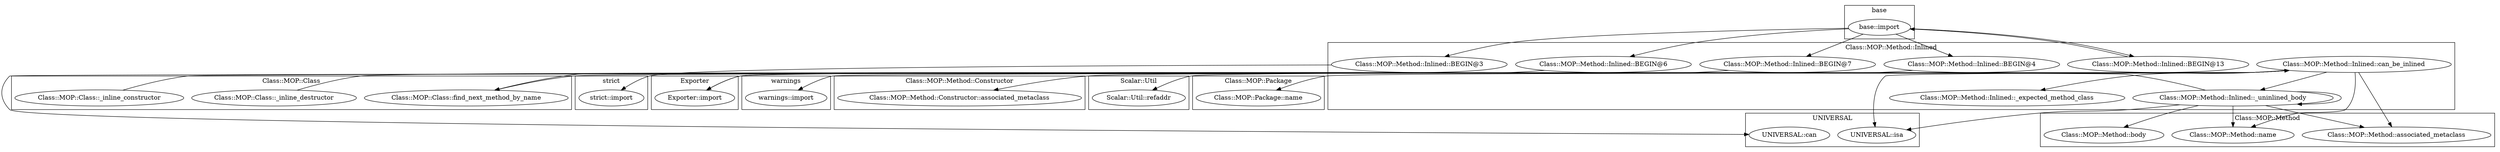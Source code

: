 digraph {
graph [overlap=false]
subgraph cluster_warnings {
	label="warnings";
	"warnings::import";
}
subgraph cluster_base {
	label="base";
	"base::import";
}
subgraph cluster_strict {
	label="strict";
	"strict::import";
}
subgraph cluster_Class_MOP_Class {
	label="Class::MOP::Class";
	"Class::MOP::Class::find_next_method_by_name";
	"Class::MOP::Class::_inline_destructor";
	"Class::MOP::Class::_inline_constructor";
}
subgraph cluster_Class_MOP_Method_Inlined {
	label="Class::MOP::Method::Inlined";
	"Class::MOP::Method::Inlined::BEGIN@3";
	"Class::MOP::Method::Inlined::BEGIN@6";
	"Class::MOP::Method::Inlined::BEGIN@7";
	"Class::MOP::Method::Inlined::BEGIN@13";
	"Class::MOP::Method::Inlined::_expected_method_class";
	"Class::MOP::Method::Inlined::BEGIN@4";
	"Class::MOP::Method::Inlined::_uninlined_body";
	"Class::MOP::Method::Inlined::can_be_inlined";
}
subgraph cluster_Class_MOP_Method_Constructor {
	label="Class::MOP::Method::Constructor";
	"Class::MOP::Method::Constructor::associated_metaclass";
}
subgraph cluster_Exporter {
	label="Exporter";
	"Exporter::import";
}
subgraph cluster_Scalar_Util {
	label="Scalar::Util";
	"Scalar::Util::refaddr";
}
subgraph cluster_Class_MOP_Package {
	label="Class::MOP::Package";
	"Class::MOP::Package::name";
}
subgraph cluster_UNIVERSAL {
	label="UNIVERSAL";
	"UNIVERSAL::isa";
	"UNIVERSAL::can";
}
subgraph cluster_Class_MOP_Method {
	label="Class::MOP::Method";
	"Class::MOP::Method::name";
	"Class::MOP::Method::associated_metaclass";
	"Class::MOP::Method::body";
}
"Class::MOP::Method::Inlined::can_be_inlined" -> "Class::MOP::Method::Inlined::_uninlined_body";
"Class::MOP::Method::Inlined::_uninlined_body" -> "Class::MOP::Method::Inlined::_uninlined_body";
"Class::MOP::Method::Inlined::BEGIN@7" -> "Exporter::import";
"Class::MOP::Method::Inlined::BEGIN@6" -> "Exporter::import";
"base::import" -> "Class::MOP::Method::Inlined::BEGIN@13";
"Class::MOP::Class::_inline_destructor" -> "Class::MOP::Method::Inlined::can_be_inlined";
"Class::MOP::Class::_inline_constructor" -> "Class::MOP::Method::Inlined::can_be_inlined";
"base::import" -> "Class::MOP::Method::Inlined::BEGIN@6";
"Class::MOP::Method::Inlined::can_be_inlined" -> "Class::MOP::Method::Constructor::associated_metaclass";
"Class::MOP::Method::Inlined::can_be_inlined" -> "Class::MOP::Method::name";
"Class::MOP::Method::Inlined::_uninlined_body" -> "Class::MOP::Method::name";
"Class::MOP::Method::Inlined::can_be_inlined" -> "UNIVERSAL::can";
"Class::MOP::Method::Inlined::BEGIN@13" -> "base::import";
"Class::MOP::Method::Inlined::BEGIN@4" -> "warnings::import";
"Class::MOP::Method::Inlined::can_be_inlined" -> "Class::MOP::Package::name";
"Class::MOP::Method::Inlined::BEGIN@3" -> "strict::import";
"Class::MOP::Method::Inlined::can_be_inlined" -> "Class::MOP::Method::associated_metaclass";
"Class::MOP::Method::Inlined::_uninlined_body" -> "Class::MOP::Method::associated_metaclass";
"base::import" -> "Class::MOP::Method::Inlined::BEGIN@7";
"Class::MOP::Method::Inlined::can_be_inlined" -> "Scalar::Util::refaddr";
"base::import" -> "Class::MOP::Method::Inlined::BEGIN@3";
"Class::MOP::Method::Inlined::can_be_inlined" -> "Class::MOP::Method::Inlined::_expected_method_class";
"Class::MOP::Method::Inlined::_uninlined_body" -> "UNIVERSAL::isa";
"Class::MOP::Method::Inlined::can_be_inlined" -> "UNIVERSAL::isa";
"Class::MOP::Method::Inlined::can_be_inlined" -> "Class::MOP::Class::find_next_method_by_name";
"Class::MOP::Method::Inlined::_uninlined_body" -> "Class::MOP::Class::find_next_method_by_name";
"Class::MOP::Method::Inlined::_uninlined_body" -> "Class::MOP::Method::body";
"base::import" -> "Class::MOP::Method::Inlined::BEGIN@4";
}
